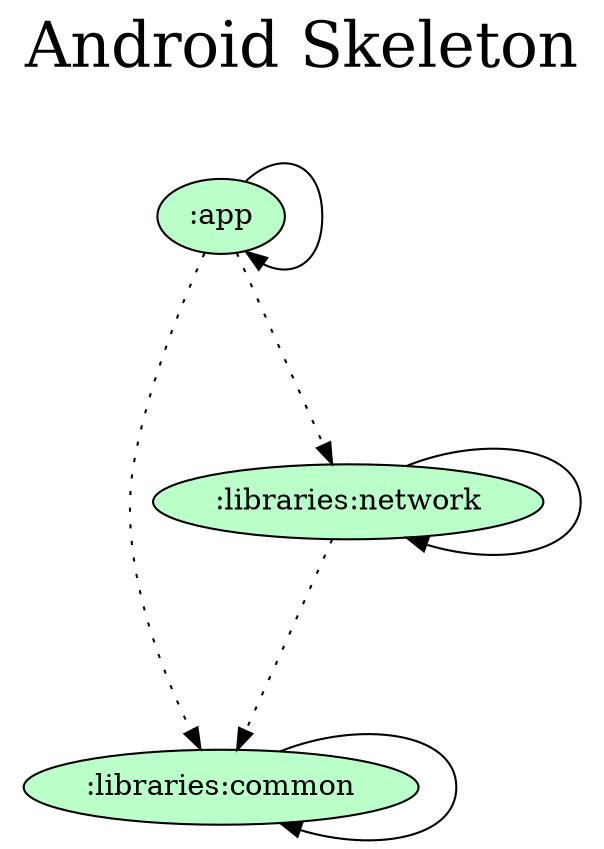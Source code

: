 digraph {
  graph [label="Android Skeleton\n ",labelloc=t,fontsize=30,ranksep=1.4];
  node [style=filled, fillcolor="#bbbbbb"];
  rankdir=TB;

  # Projects

  ":app" [fillcolor="#baffc9"];
  ":libraries:common" [fillcolor="#baffc9"];
  ":libraries:network" [fillcolor="#baffc9"];

  {rank = same;}

  # Dependencies

  ":app" -> ":app"
  ":app" -> ":libraries:common" [style=dotted]
  ":app" -> ":libraries:network" [style=dotted]
  ":libraries:common" -> ":libraries:common"
  ":libraries:network" -> ":libraries:network"
  ":libraries:network" -> ":libraries:common" [style=dotted]
}
